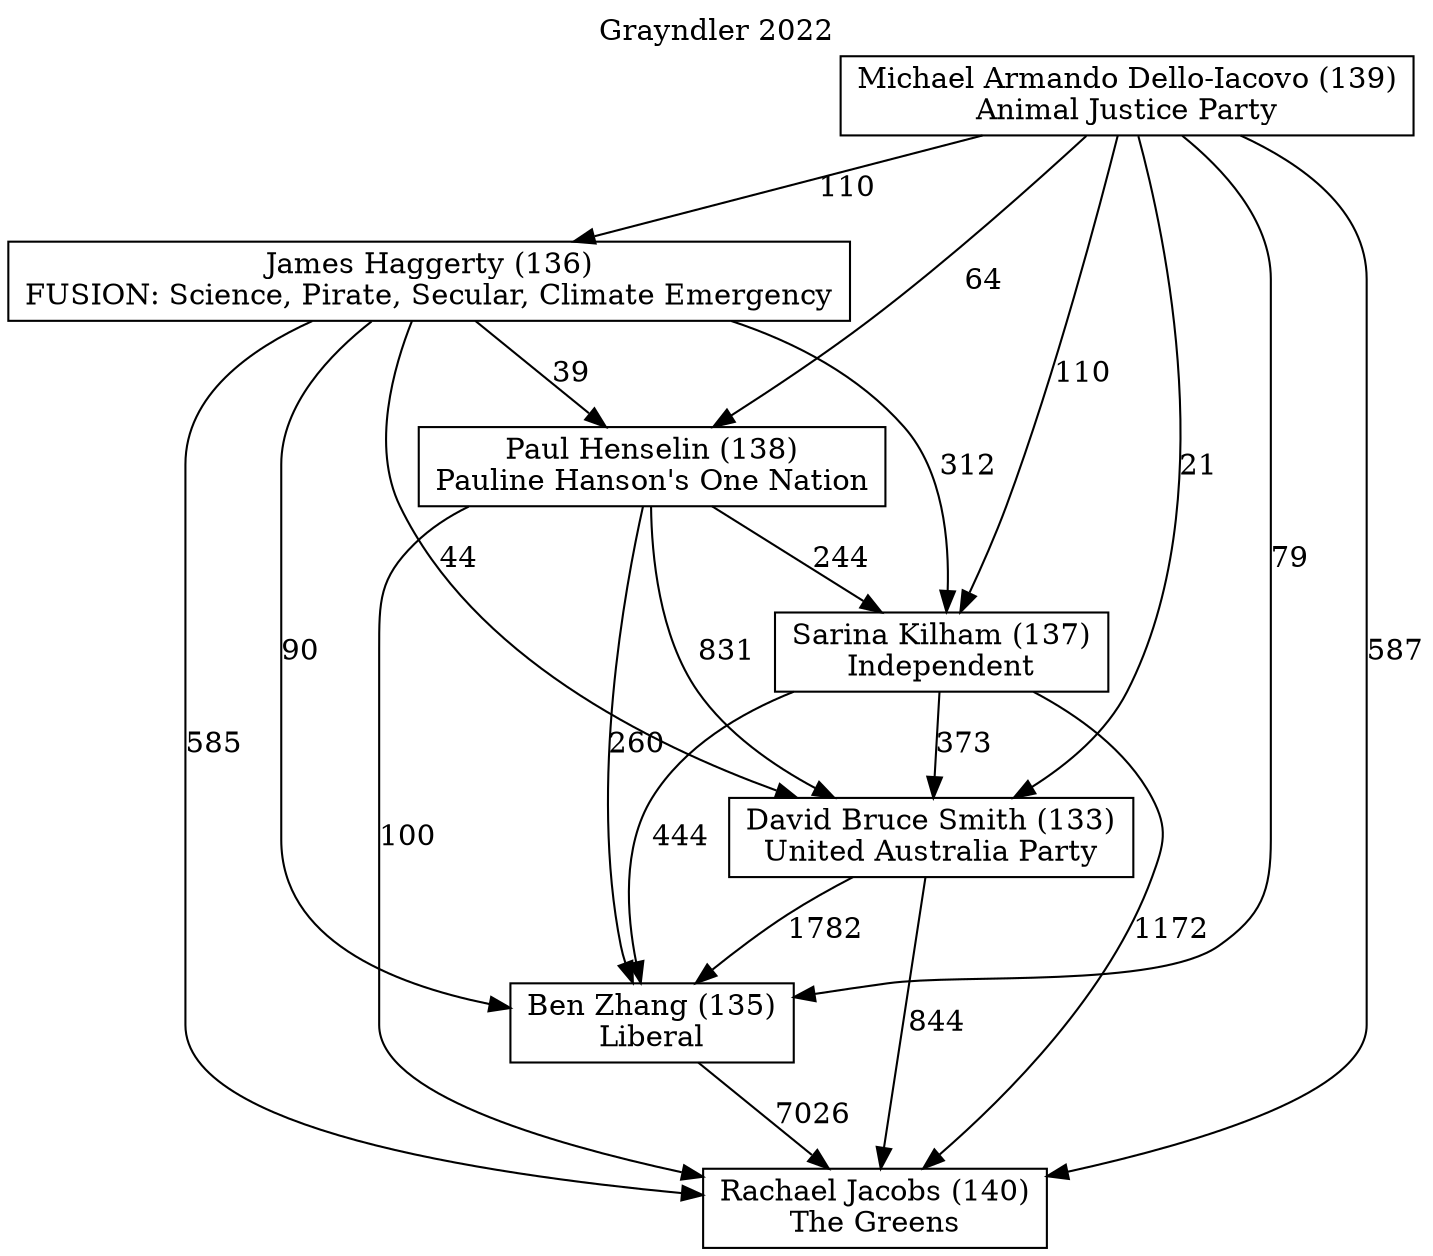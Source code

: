 // House preference flow
digraph "Rachael Jacobs (140)_Grayndler_2022" {
	graph [label="Grayndler 2022" labelloc=t mclimit=10]
	node [shape=box]
	"David Bruce Smith (133)" [label="David Bruce Smith (133)
United Australia Party"]
	"Michael Armando Dello-Iacovo (139)" [label="Michael Armando Dello-Iacovo (139)
Animal Justice Party"]
	"Rachael Jacobs (140)" [label="Rachael Jacobs (140)
The Greens"]
	"Sarina Kilham (137)" [label="Sarina Kilham (137)
Independent"]
	"James Haggerty (136)" [label="James Haggerty (136)
FUSION: Science, Pirate, Secular, Climate Emergency"]
	"Ben Zhang (135)" [label="Ben Zhang (135)
Liberal"]
	"Paul Henselin (138)" [label="Paul Henselin (138)
Pauline Hanson's One Nation"]
	"James Haggerty (136)" -> "David Bruce Smith (133)" [label=44]
	"David Bruce Smith (133)" -> "Rachael Jacobs (140)" [label=844]
	"Paul Henselin (138)" -> "Ben Zhang (135)" [label=260]
	"Michael Armando Dello-Iacovo (139)" -> "David Bruce Smith (133)" [label=21]
	"James Haggerty (136)" -> "Paul Henselin (138)" [label=39]
	"David Bruce Smith (133)" -> "Ben Zhang (135)" [label=1782]
	"James Haggerty (136)" -> "Rachael Jacobs (140)" [label=585]
	"Michael Armando Dello-Iacovo (139)" -> "Paul Henselin (138)" [label=64]
	"Sarina Kilham (137)" -> "Rachael Jacobs (140)" [label=1172]
	"Michael Armando Dello-Iacovo (139)" -> "Rachael Jacobs (140)" [label=587]
	"Paul Henselin (138)" -> "Sarina Kilham (137)" [label=244]
	"Paul Henselin (138)" -> "David Bruce Smith (133)" [label=831]
	"Sarina Kilham (137)" -> "David Bruce Smith (133)" [label=373]
	"Michael Armando Dello-Iacovo (139)" -> "Ben Zhang (135)" [label=79]
	"James Haggerty (136)" -> "Ben Zhang (135)" [label=90]
	"James Haggerty (136)" -> "Sarina Kilham (137)" [label=312]
	"Ben Zhang (135)" -> "Rachael Jacobs (140)" [label=7026]
	"Sarina Kilham (137)" -> "Ben Zhang (135)" [label=444]
	"Michael Armando Dello-Iacovo (139)" -> "James Haggerty (136)" [label=110]
	"Paul Henselin (138)" -> "Rachael Jacobs (140)" [label=100]
	"Michael Armando Dello-Iacovo (139)" -> "Sarina Kilham (137)" [label=110]
}

